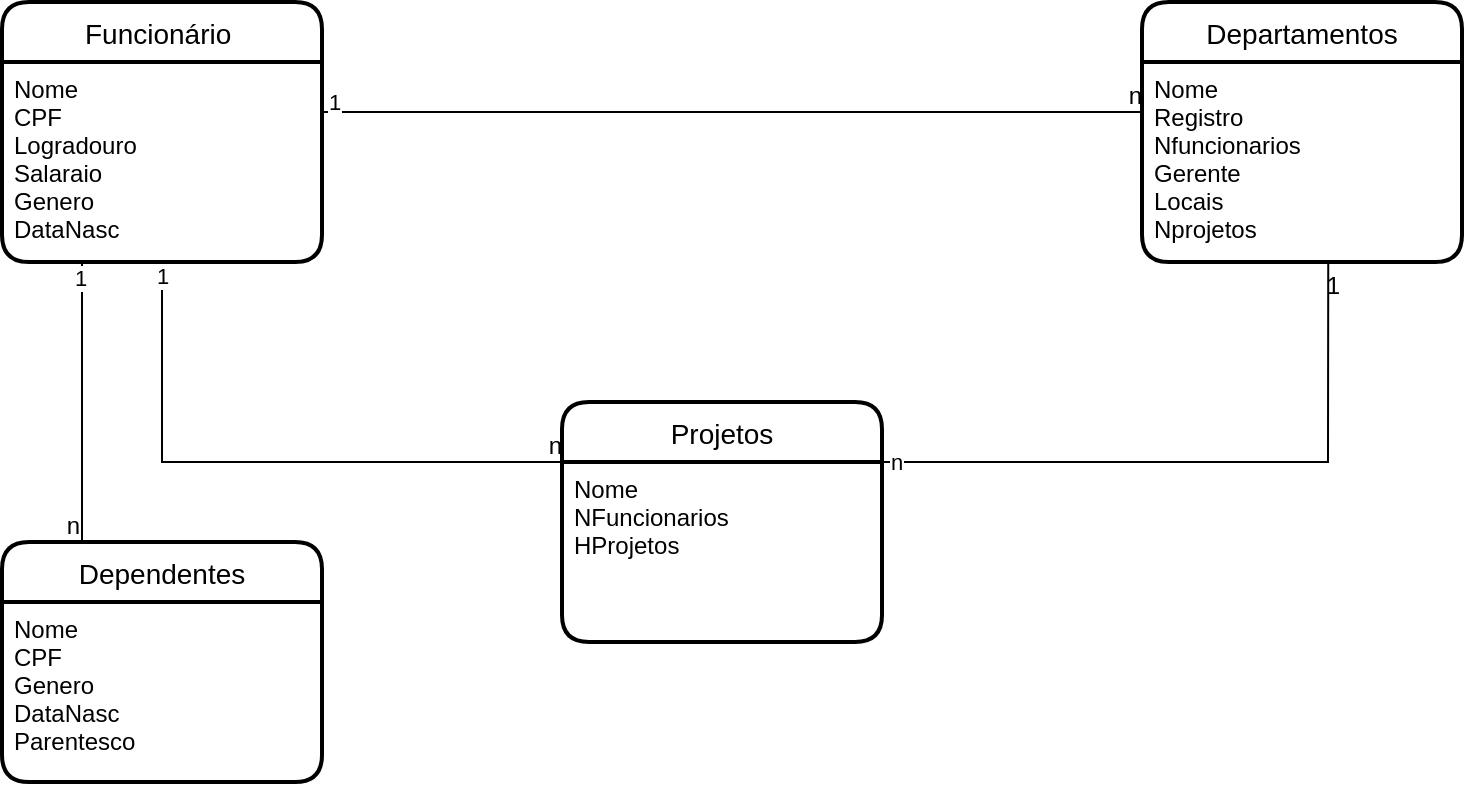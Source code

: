 <mxfile version="14.5.3" type="github">
  <diagram id="Rzhv39uRHPJgM1VJzzdm" name="Page-1">
    <mxGraphModel dx="1422" dy="486" grid="1" gridSize="10" guides="1" tooltips="1" connect="1" arrows="1" fold="1" page="1" pageScale="1" pageWidth="827" pageHeight="1169" math="0" shadow="0">
      <root>
        <mxCell id="0" />
        <mxCell id="1" parent="0" />
        <mxCell id="fRolGcnS6d_slUNVsV01-5" value="Funcionário " style="swimlane;childLayout=stackLayout;horizontal=1;startSize=30;horizontalStack=0;rounded=1;fontSize=14;fontStyle=0;strokeWidth=2;resizeParent=0;resizeLast=1;shadow=0;dashed=0;align=center;" vertex="1" parent="1">
          <mxGeometry x="50" y="190" width="160" height="130" as="geometry">
            <mxRectangle x="50" y="190" width="110" height="30" as="alternateBounds" />
          </mxGeometry>
        </mxCell>
        <mxCell id="fRolGcnS6d_slUNVsV01-6" value="Nome&#xa;CPF&#xa;Logradouro&#xa;Salaraio&#xa;Genero&#xa;DataNasc" style="align=left;strokeColor=none;fillColor=none;spacingLeft=4;fontSize=12;verticalAlign=top;resizable=0;rotatable=0;part=1;" vertex="1" parent="fRolGcnS6d_slUNVsV01-5">
          <mxGeometry y="30" width="160" height="100" as="geometry" />
        </mxCell>
        <mxCell id="fRolGcnS6d_slUNVsV01-7" value="Departamentos" style="swimlane;childLayout=stackLayout;horizontal=1;startSize=30;horizontalStack=0;rounded=1;fontSize=14;fontStyle=0;strokeWidth=2;resizeParent=0;resizeLast=1;shadow=0;dashed=0;align=center;" vertex="1" parent="1">
          <mxGeometry x="620" y="190" width="160" height="130" as="geometry" />
        </mxCell>
        <mxCell id="fRolGcnS6d_slUNVsV01-8" value="Nome&#xa;Registro&#xa;Nfuncionarios&#xa;Gerente&#xa;Locais&#xa;Nprojetos" style="align=left;strokeColor=none;fillColor=none;spacingLeft=4;fontSize=12;verticalAlign=top;resizable=0;rotatable=0;part=1;" vertex="1" parent="fRolGcnS6d_slUNVsV01-7">
          <mxGeometry y="30" width="160" height="100" as="geometry" />
        </mxCell>
        <mxCell id="fRolGcnS6d_slUNVsV01-9" value="Projetos" style="swimlane;childLayout=stackLayout;horizontal=1;startSize=30;horizontalStack=0;rounded=1;fontSize=14;fontStyle=0;strokeWidth=2;resizeParent=0;resizeLast=1;shadow=0;dashed=0;align=center;" vertex="1" parent="1">
          <mxGeometry x="330" y="390" width="160" height="120" as="geometry" />
        </mxCell>
        <mxCell id="fRolGcnS6d_slUNVsV01-10" value="Nome&#xa;NFuncionarios&#xa;HProjetos" style="align=left;strokeColor=none;fillColor=none;spacingLeft=4;fontSize=12;verticalAlign=top;resizable=0;rotatable=0;part=1;" vertex="1" parent="fRolGcnS6d_slUNVsV01-9">
          <mxGeometry y="30" width="160" height="90" as="geometry" />
        </mxCell>
        <mxCell id="fRolGcnS6d_slUNVsV01-12" value="" style="endArrow=none;html=1;rounded=0;entryX=0;entryY=0.25;entryDx=0;entryDy=0;exitX=1;exitY=0.25;exitDx=0;exitDy=0;" edge="1" parent="1" source="fRolGcnS6d_slUNVsV01-6" target="fRolGcnS6d_slUNVsV01-8">
          <mxGeometry relative="1" as="geometry">
            <mxPoint x="200" y="249.71" as="sourcePoint" />
            <mxPoint x="310" y="250" as="targetPoint" />
          </mxGeometry>
        </mxCell>
        <mxCell id="fRolGcnS6d_slUNVsV01-13" value="n" style="resizable=0;html=1;align=right;verticalAlign=bottom;" connectable="0" vertex="1" parent="fRolGcnS6d_slUNVsV01-12">
          <mxGeometry x="1" relative="1" as="geometry" />
        </mxCell>
        <mxCell id="fRolGcnS6d_slUNVsV01-17" value="1" style="edgeLabel;html=1;align=center;verticalAlign=middle;resizable=0;points=[];" vertex="1" connectable="0" parent="fRolGcnS6d_slUNVsV01-12">
          <mxGeometry x="-0.972" y="1" relative="1" as="geometry">
            <mxPoint y="-4" as="offset" />
          </mxGeometry>
        </mxCell>
        <mxCell id="fRolGcnS6d_slUNVsV01-18" value="" style="endArrow=none;html=1;rounded=0;exitX=0.5;exitY=1;exitDx=0;exitDy=0;entryX=0;entryY=0;entryDx=0;entryDy=0;" edge="1" parent="1" source="fRolGcnS6d_slUNVsV01-6" target="fRolGcnS6d_slUNVsV01-10">
          <mxGeometry relative="1" as="geometry">
            <mxPoint x="370" y="330" as="sourcePoint" />
            <mxPoint x="530" y="330" as="targetPoint" />
            <Array as="points">
              <mxPoint x="130" y="420" />
            </Array>
          </mxGeometry>
        </mxCell>
        <mxCell id="fRolGcnS6d_slUNVsV01-19" value="n" style="resizable=0;html=1;align=right;verticalAlign=bottom;" connectable="0" vertex="1" parent="fRolGcnS6d_slUNVsV01-18">
          <mxGeometry x="1" relative="1" as="geometry" />
        </mxCell>
        <mxCell id="fRolGcnS6d_slUNVsV01-20" value="1" style="edgeLabel;html=1;align=center;verticalAlign=middle;resizable=0;points=[];" vertex="1" connectable="0" parent="fRolGcnS6d_slUNVsV01-18">
          <mxGeometry x="-0.955" relative="1" as="geometry">
            <mxPoint as="offset" />
          </mxGeometry>
        </mxCell>
        <mxCell id="fRolGcnS6d_slUNVsV01-21" value="Dependentes" style="swimlane;childLayout=stackLayout;horizontal=1;startSize=30;horizontalStack=0;rounded=1;fontSize=14;fontStyle=0;strokeWidth=2;resizeParent=0;resizeLast=1;shadow=0;dashed=0;align=center;" vertex="1" parent="1">
          <mxGeometry x="50" y="460" width="160" height="120" as="geometry" />
        </mxCell>
        <mxCell id="fRolGcnS6d_slUNVsV01-22" value="Nome&#xa;CPF&#xa;Genero&#xa;DataNasc&#xa;Parentesco&#xa;" style="align=left;strokeColor=none;fillColor=none;spacingLeft=4;fontSize=12;verticalAlign=top;resizable=0;rotatable=0;part=1;" vertex="1" parent="fRolGcnS6d_slUNVsV01-21">
          <mxGeometry y="30" width="160" height="90" as="geometry" />
        </mxCell>
        <mxCell id="fRolGcnS6d_slUNVsV01-23" value="" style="endArrow=none;html=1;rounded=0;exitX=0.25;exitY=1;exitDx=0;exitDy=0;entryX=0.25;entryY=0;entryDx=0;entryDy=0;" edge="1" parent="1" source="fRolGcnS6d_slUNVsV01-6" target="fRolGcnS6d_slUNVsV01-21">
          <mxGeometry relative="1" as="geometry">
            <mxPoint x="360" y="470" as="sourcePoint" />
            <mxPoint x="520" y="470" as="targetPoint" />
          </mxGeometry>
        </mxCell>
        <mxCell id="fRolGcnS6d_slUNVsV01-24" value="n" style="resizable=0;html=1;align=right;verticalAlign=bottom;" connectable="0" vertex="1" parent="fRolGcnS6d_slUNVsV01-23">
          <mxGeometry x="1" relative="1" as="geometry" />
        </mxCell>
        <mxCell id="fRolGcnS6d_slUNVsV01-25" value="1" style="edgeLabel;html=1;align=center;verticalAlign=middle;resizable=0;points=[];" vertex="1" connectable="0" parent="fRolGcnS6d_slUNVsV01-23">
          <mxGeometry x="-0.888" y="-1" relative="1" as="geometry">
            <mxPoint as="offset" />
          </mxGeometry>
        </mxCell>
        <mxCell id="fRolGcnS6d_slUNVsV01-26" value="" style="endArrow=none;html=1;rounded=0;entryX=0.582;entryY=1.009;entryDx=0;entryDy=0;entryPerimeter=0;exitX=1;exitY=0.25;exitDx=0;exitDy=0;" edge="1" parent="1" source="fRolGcnS6d_slUNVsV01-9" target="fRolGcnS6d_slUNVsV01-8">
          <mxGeometry relative="1" as="geometry">
            <mxPoint x="390" y="370" as="sourcePoint" />
            <mxPoint x="550" y="370" as="targetPoint" />
            <Array as="points">
              <mxPoint x="713" y="420" />
            </Array>
          </mxGeometry>
        </mxCell>
        <mxCell id="fRolGcnS6d_slUNVsV01-27" value="1" style="resizable=0;html=1;align=right;verticalAlign=bottom;" connectable="0" vertex="1" parent="fRolGcnS6d_slUNVsV01-26">
          <mxGeometry x="1" relative="1" as="geometry">
            <mxPoint x="6.88" y="19.07" as="offset" />
          </mxGeometry>
        </mxCell>
        <mxCell id="fRolGcnS6d_slUNVsV01-28" value="n" style="edgeLabel;html=1;align=center;verticalAlign=middle;resizable=0;points=[];" vertex="1" connectable="0" parent="fRolGcnS6d_slUNVsV01-26">
          <mxGeometry x="-0.955" relative="1" as="geometry">
            <mxPoint as="offset" />
          </mxGeometry>
        </mxCell>
      </root>
    </mxGraphModel>
  </diagram>
</mxfile>
